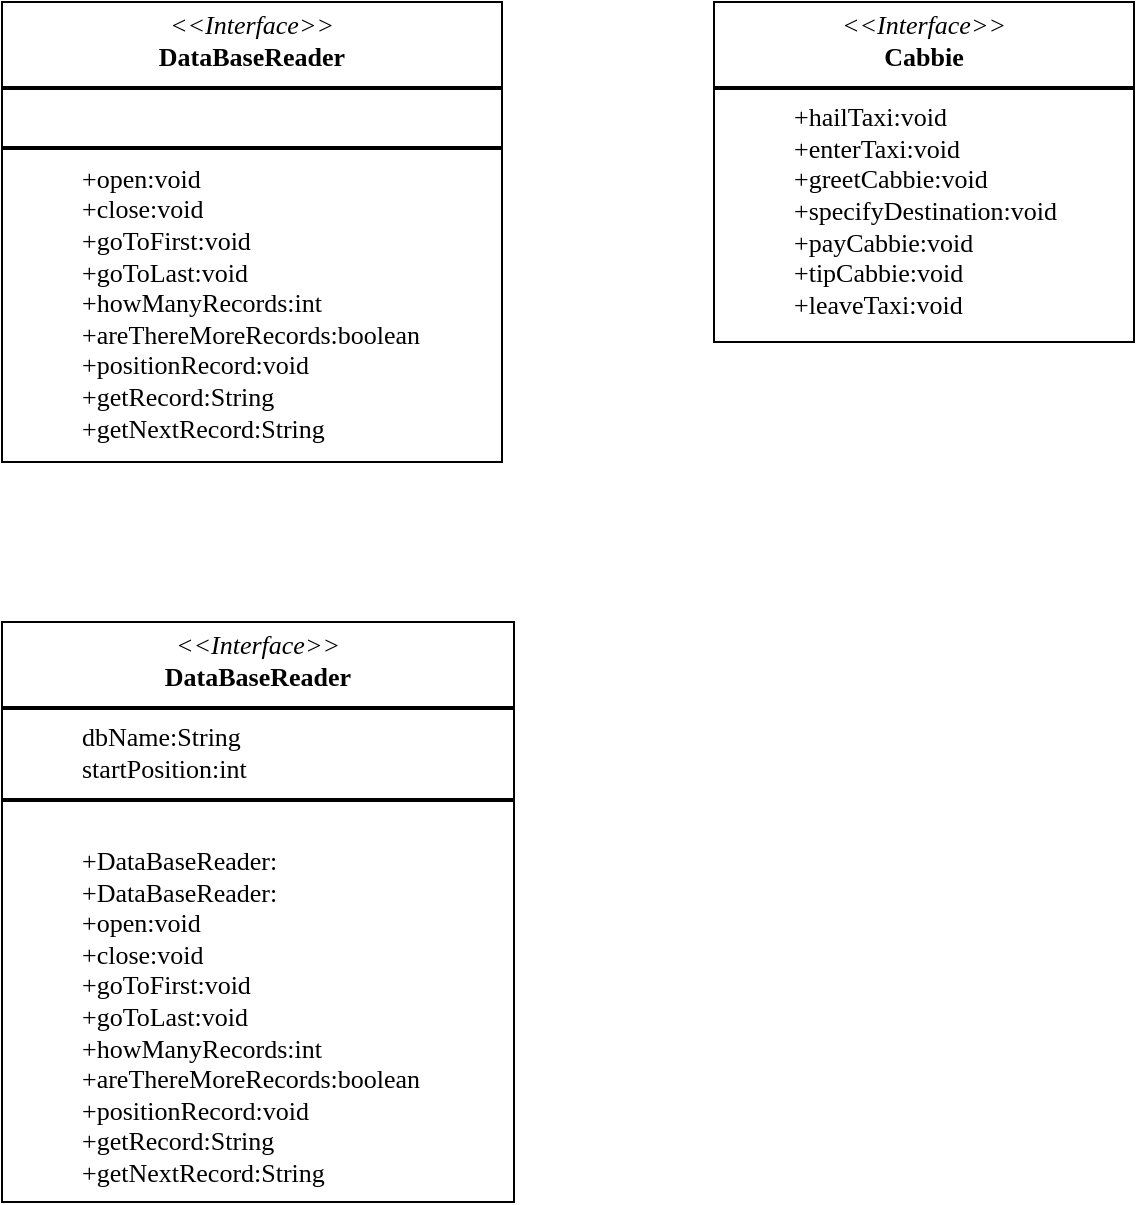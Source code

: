 <mxfile version="24.1.0" type="device">
  <diagram name="第 1 页" id="T2sRZXqOw51HQs_DLGSh">
    <mxGraphModel dx="1434" dy="854" grid="1" gridSize="10" guides="1" tooltips="1" connect="1" arrows="1" fold="1" page="1" pageScale="1" pageWidth="827" pageHeight="1169" math="0" shadow="0">
      <root>
        <mxCell id="0" />
        <mxCell id="1" parent="0" />
        <mxCell id="L2NTYP4oc-LR7JP_Nr36-1" value="&lt;p style=&quot;margin: 4px 0px 0px; text-align: center; font-size: 13px;&quot;&gt;&lt;i style=&quot;font-size: 13px;&quot;&gt;&amp;lt;&amp;lt;Interface&amp;gt;&amp;gt;&lt;/i&gt;&lt;br style=&quot;font-size: 13px;&quot;&gt;&lt;/p&gt;&lt;div style=&quot;text-align: center; font-size: 13px;&quot;&gt;&lt;span style=&quot;font-size: 13px; color: rgb(0, 0, 0); font-weight: bold;&quot;&gt;DataBaseReader&lt;/span&gt;&lt;/div&gt;&lt;hr style=&quot;border-style: solid; font-size: 13px;&quot;&gt;&lt;p style=&quot;margin: 0px 0px 0px 4px; font-size: 13px;&quot;&gt;&lt;br style=&quot;font-size: 13px;&quot;&gt;&lt;/p&gt;&lt;hr style=&quot;border-style: solid; font-size: 13px;&quot;&gt;&lt;blockquote style=&quot;margin: 0 0 0 40px; border: none; padding: 0px;&quot;&gt;&lt;div style=&quot;font-size: 13px;&quot;&gt;&lt;span style=&quot;font-size: 13px; color: rgb(0, 0, 0);&quot;&gt;+open:void&lt;/span&gt;&lt;/div&gt;&lt;div style=&quot;font-size: 13px;&quot;&gt;&lt;span style=&quot;font-size: 13px; color: rgb(0, 0, 0);&quot;&gt;+close:void&lt;/span&gt;&lt;/div&gt;&lt;div style=&quot;font-size: 13px;&quot;&gt;&lt;span style=&quot;font-size: 13px; color: rgb(0, 0, 0);&quot;&gt;+goToFirst:void&lt;/span&gt;&lt;/div&gt;&lt;div style=&quot;font-size: 13px;&quot;&gt;&lt;span style=&quot;font-size: 13px; color: rgb(0, 0, 0);&quot;&gt;+goToLast:void&lt;/span&gt;&lt;/div&gt;&lt;div style=&quot;font-size: 13px;&quot;&gt;&lt;span style=&quot;font-size: 13px; color: rgb(0, 0, 0);&quot;&gt;+howManyRecords:int&lt;/span&gt;&lt;/div&gt;&lt;div style=&quot;font-size: 13px;&quot;&gt;&lt;span style=&quot;font-size: 13px; color: rgb(0, 0, 0);&quot;&gt;+areThereMoreRecords:boolean&lt;/span&gt;&lt;/div&gt;&lt;div style=&quot;font-size: 13px;&quot;&gt;&lt;span style=&quot;font-size: 13px; color: rgb(0, 0, 0);&quot;&gt;+positionRecord:void&lt;/span&gt;&lt;/div&gt;&lt;div style=&quot;font-size: 13px;&quot;&gt;&lt;span style=&quot;font-size: 13px; color: rgb(0, 0, 0);&quot;&gt;+getRecord:String&lt;/span&gt;&lt;/div&gt;&lt;div style=&quot;font-size: 13px;&quot;&gt;&lt;span style=&quot;font-size: 13px; color: rgb(0, 0, 0);&quot;&gt;+getNextRecord:String&lt;/span&gt;&lt;/div&gt;&lt;/blockquote&gt;" style="verticalAlign=top;align=left;overflow=fill;html=1;whiteSpace=wrap;fontFamily=Comic Sans MS;fontSize=13;" vertex="1" parent="1">
          <mxGeometry x="164" y="370" width="250" height="230" as="geometry" />
        </mxCell>
        <mxCell id="L2NTYP4oc-LR7JP_Nr36-2" value="&lt;p style=&quot;margin: 4px 0px 0px; text-align: center; font-size: 13px;&quot;&gt;&lt;i style=&quot;font-size: 13px;&quot;&gt;&amp;lt;&amp;lt;Interface&amp;gt;&amp;gt;&lt;/i&gt;&lt;/p&gt;&lt;div style=&quot;text-align: center; font-size: 13px;&quot;&gt;&lt;div style=&quot;font-size: 13px;&quot;&gt;&lt;span style=&quot;font-size: 13px; font-weight: bold;&quot;&gt;Cabbie&lt;/span&gt;&lt;/div&gt;&lt;/div&gt;&lt;hr style=&quot;border-style: solid; font-size: 13px;&quot;&gt;&lt;blockquote style=&quot;margin: 0px 0px 0px 40px; border: none; padding: 0px; font-size: 13px;&quot;&gt;&lt;div style=&quot;font-size: 13px;&quot;&gt;&lt;div style=&quot;font-size: 13px;&quot;&gt;&lt;span style=&quot;font-size: 13px;&quot;&gt;+hailTaxi:void&lt;br style=&quot;font-size: 13px;&quot;&gt;&lt;/span&gt;&lt;/div&gt;&lt;div style=&quot;font-size: 13px;&quot;&gt;&lt;span style=&quot;font-size: 13px;&quot;&gt;+enterTaxi:void&lt;br style=&quot;font-size: 13px;&quot;&gt;&lt;/span&gt;&lt;/div&gt;&lt;div style=&quot;font-size: 13px;&quot;&gt;&lt;span style=&quot;font-size: 13px;&quot;&gt;+greetCabbie:void&lt;br style=&quot;font-size: 13px;&quot;&gt;&lt;/span&gt;&lt;/div&gt;&lt;div style=&quot;font-size: 13px;&quot;&gt;&lt;span style=&quot;font-size: 13px;&quot;&gt;+specifyDestination:void&lt;br style=&quot;font-size: 13px;&quot;&gt;&lt;/span&gt;&lt;/div&gt;&lt;div style=&quot;font-size: 13px;&quot;&gt;&lt;span style=&quot;font-size: 13px;&quot;&gt;+payCabbie:void&lt;br style=&quot;font-size: 13px;&quot;&gt;&lt;/span&gt;&lt;/div&gt;&lt;div style=&quot;font-size: 13px;&quot;&gt;&lt;span style=&quot;font-size: 13px;&quot;&gt;+tipCabbie:void&lt;br style=&quot;font-size: 13px;&quot;&gt;&lt;/span&gt;&lt;/div&gt;&lt;div style=&quot;font-size: 13px;&quot;&gt;&lt;span style=&quot;font-size: 13px;&quot;&gt;+leaveTaxi:void&lt;/span&gt;&lt;/div&gt;&lt;/div&gt;&lt;/blockquote&gt;" style="verticalAlign=top;align=left;overflow=fill;html=1;whiteSpace=wrap;fontFamily=Comic Sans MS;fontSize=13;" vertex="1" parent="1">
          <mxGeometry x="520" y="370" width="210" height="170" as="geometry" />
        </mxCell>
        <mxCell id="L2NTYP4oc-LR7JP_Nr36-4" value="&lt;p style=&quot;margin: 4px 0px 0px; text-align: center; font-size: 13px;&quot;&gt;&lt;i style=&quot;font-size: 13px;&quot;&gt;&amp;lt;&amp;lt;Interface&amp;gt;&amp;gt;&lt;/i&gt;&lt;br style=&quot;font-size: 13px;&quot;&gt;&lt;/p&gt;&lt;div style=&quot;text-align: center; font-size: 13px;&quot;&gt;&lt;span style=&quot;font-size: 13px; color: rgb(0, 0, 0); font-weight: bold;&quot;&gt;DataBaseReader&lt;/span&gt;&lt;/div&gt;&lt;hr style=&quot;border-style: solid; font-size: 13px;&quot;&gt;&lt;blockquote style=&quot;margin: 0px 0px 0px 40px; border: none; padding: 0px; font-size: 13px;&quot;&gt;&lt;div style=&quot;font-size: 13px;&quot;&gt;&lt;span style=&quot;font-size: 13px; color: rgb(0, 0, 0);&quot;&gt;dbName:String&lt;/span&gt;&lt;/div&gt;&lt;div style=&quot;font-size: 13px;&quot;&gt;&lt;span style=&quot;font-size: 13px; color: rgb(0, 0, 0);&quot;&gt;startPosition:int&lt;/span&gt;&lt;/div&gt;&lt;/blockquote&gt;&lt;hr style=&quot;border-style: solid; font-size: 13px;&quot;&gt;&lt;blockquote style=&quot;margin: 0px 0px 0px 40px; border: none; padding: 0px; font-size: 13px;&quot;&gt;&lt;div style=&quot;font-size: 13px;&quot;&gt;&lt;br style=&quot;font-size: 13px;&quot;&gt;&lt;div style=&quot;font-size: 13px;&quot;&gt;&lt;span style=&quot;font-size: 13px;&quot;&gt;+DataBaseReader:&lt;br style=&quot;font-size: 13px;&quot;&gt;&lt;/span&gt;&lt;/div&gt;&lt;div style=&quot;font-size: 13px;&quot;&gt;&lt;span style=&quot;font-size: 13px;&quot;&gt;+DataBaseReader:&lt;br style=&quot;font-size: 13px;&quot;&gt;&lt;/span&gt;&lt;/div&gt;&lt;div style=&quot;font-size: 13px;&quot;&gt;&lt;span style=&quot;font-size: 13px;&quot;&gt;+open:void&lt;br style=&quot;font-size: 13px;&quot;&gt;&lt;/span&gt;&lt;/div&gt;&lt;div style=&quot;font-size: 13px;&quot;&gt;&lt;span style=&quot;font-size: 13px;&quot;&gt;+close:void&lt;br style=&quot;font-size: 13px;&quot;&gt;&lt;/span&gt;&lt;/div&gt;&lt;div style=&quot;font-size: 13px;&quot;&gt;&lt;span style=&quot;font-size: 13px;&quot;&gt;+goToFirst:void&lt;br style=&quot;font-size: 13px;&quot;&gt;&lt;/span&gt;&lt;/div&gt;&lt;div style=&quot;font-size: 13px;&quot;&gt;&lt;span style=&quot;font-size: 13px;&quot;&gt;+goToLast:void&lt;br style=&quot;font-size: 13px;&quot;&gt;&lt;/span&gt;&lt;/div&gt;&lt;div style=&quot;font-size: 13px;&quot;&gt;&lt;span style=&quot;font-size: 13px;&quot;&gt;+howManyRecords:int&lt;br style=&quot;font-size: 13px;&quot;&gt;&lt;/span&gt;&lt;/div&gt;&lt;div style=&quot;font-size: 13px;&quot;&gt;&lt;span style=&quot;font-size: 13px;&quot;&gt;+areThereMoreRecords:boolean&lt;br style=&quot;font-size: 13px;&quot;&gt;&lt;/span&gt;&lt;/div&gt;&lt;div style=&quot;font-size: 13px;&quot;&gt;&lt;span style=&quot;font-size: 13px;&quot;&gt;+positionRecord:void&lt;br style=&quot;font-size: 13px;&quot;&gt;&lt;/span&gt;&lt;/div&gt;&lt;div style=&quot;font-size: 13px;&quot;&gt;&lt;span style=&quot;font-size: 13px;&quot;&gt;+getRecord:String&lt;br style=&quot;font-size: 13px;&quot;&gt;&lt;/span&gt;&lt;/div&gt;&lt;div style=&quot;font-size: 13px;&quot;&gt;&lt;span style=&quot;font-size: 13px;&quot;&gt;+getNextRecord:String&amp;nbsp;&lt;/span&gt;&lt;/div&gt;&lt;/div&gt;&lt;/blockquote&gt;" style="verticalAlign=top;align=left;overflow=fill;html=1;whiteSpace=wrap;fontFamily=Comic Sans MS;fontSize=13;" vertex="1" parent="1">
          <mxGeometry x="164" y="680" width="256" height="290" as="geometry" />
        </mxCell>
      </root>
    </mxGraphModel>
  </diagram>
</mxfile>
